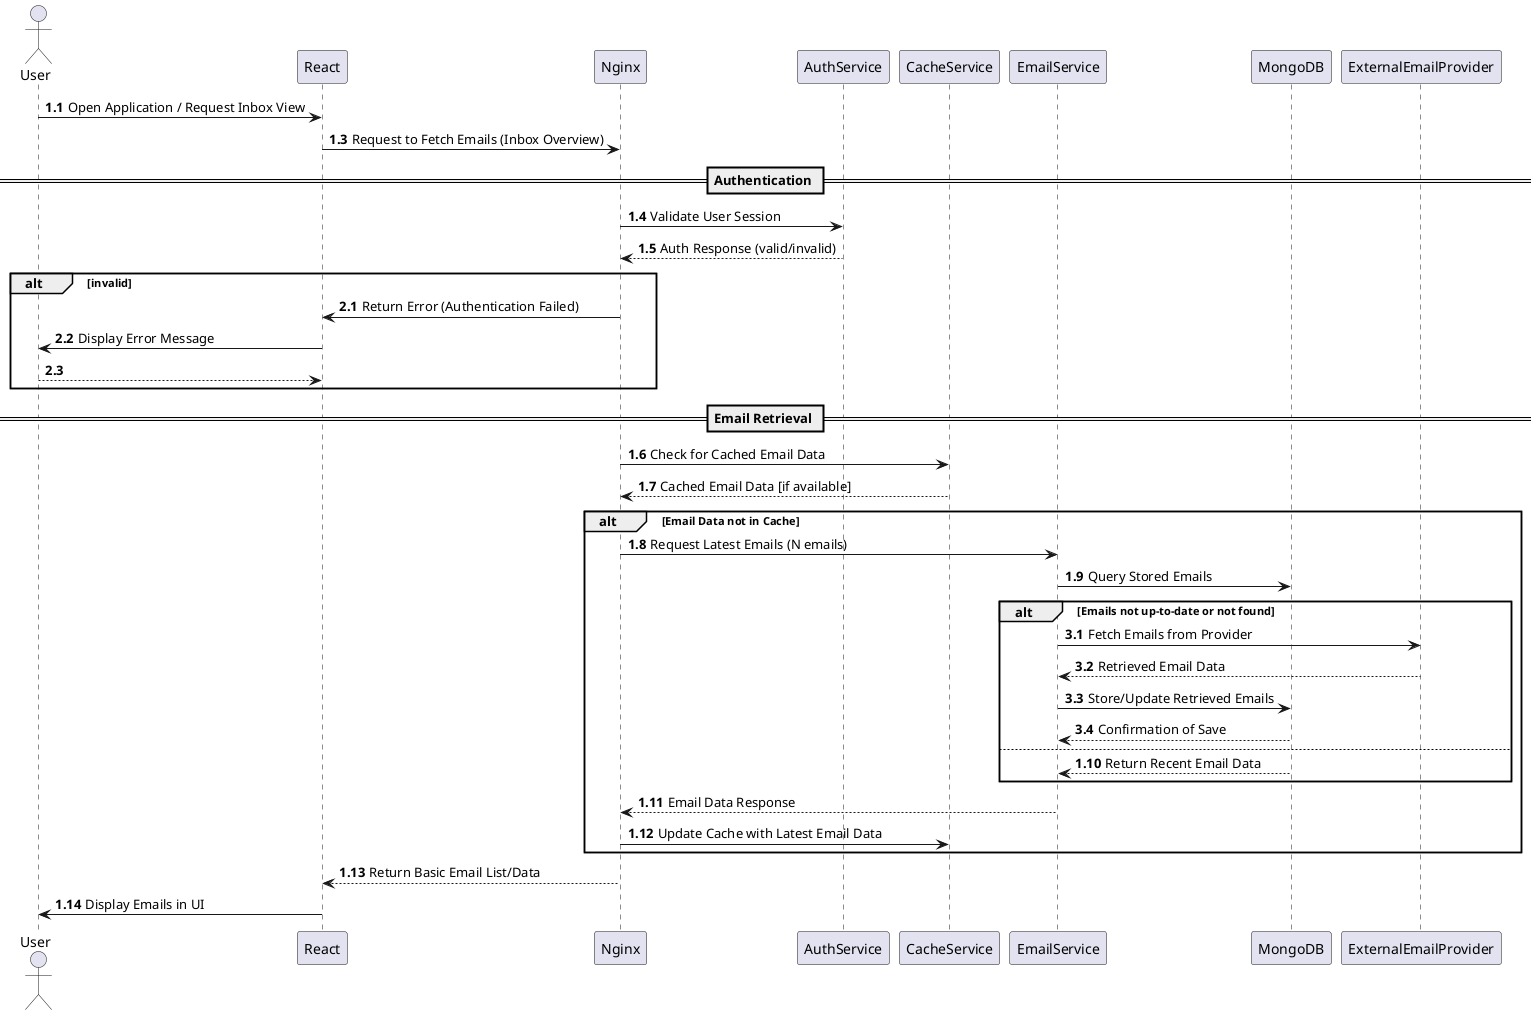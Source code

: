@startuml
autonumber 1.1

actor User as Instance
Instance -> React : Open Application / Request Inbox View

autonumber inc B
React -> Nginx : Request to Fetch Emails (Inbox Overview)

== Authentication ==

Nginx -> AuthService : Validate User Session
AuthService --> Nginx : Auth Response (valid/invalid)
alt invalid
  autonumber 2.1
  Nginx -> React : Return Error (Authentication Failed)
  React -> Instance : Display Error Message
  return
end

== Email Retrieval ==
autonumber 1.6
Nginx -> CacheService : Check for Cached Email Data
CacheService --> Nginx : Cached Email Data [if available]
alt Email Data not in Cache
  Nginx -> EmailService : Request Latest Emails (N emails)

  EmailService -> MongoDB : Query Stored Emails
  alt Emails not up-to-date or not found
    autonumber 3.1
    EmailService -> ExternalEmailProvider : Fetch Emails from Provider
    ExternalEmailProvider --> EmailService : Retrieved Email Data
    EmailService -> MongoDB : Store/Update Retrieved Emails
    MongoDB --> EmailService : Confirmation of Save
  else
    autonumber 1.10
    MongoDB --> EmailService : Return Recent Email Data
  end
  autonumber 1.11
  EmailService --> Nginx : Email Data Response
  Nginx -> CacheService : Update Cache with Latest Email Data
end

Nginx --> React : Return Basic Email List/Data
React -> Instance : Display Emails in UI
@enduml
